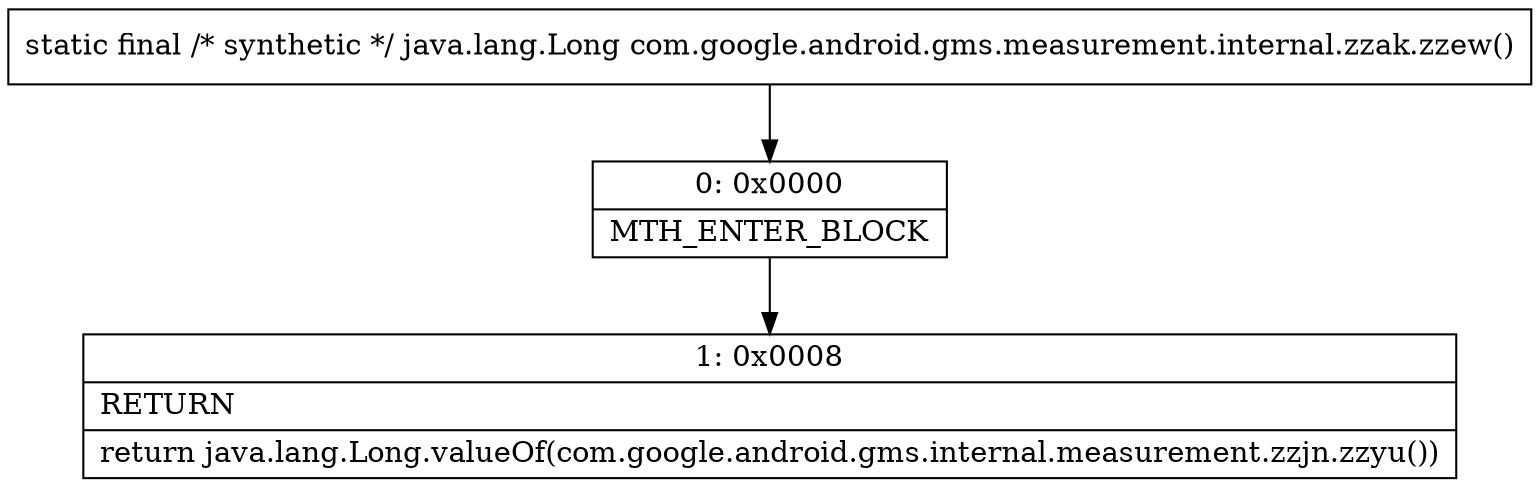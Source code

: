 digraph "CFG forcom.google.android.gms.measurement.internal.zzak.zzew()Ljava\/lang\/Long;" {
Node_0 [shape=record,label="{0\:\ 0x0000|MTH_ENTER_BLOCK\l}"];
Node_1 [shape=record,label="{1\:\ 0x0008|RETURN\l|return java.lang.Long.valueOf(com.google.android.gms.internal.measurement.zzjn.zzyu())\l}"];
MethodNode[shape=record,label="{static final \/* synthetic *\/ java.lang.Long com.google.android.gms.measurement.internal.zzak.zzew() }"];
MethodNode -> Node_0;
Node_0 -> Node_1;
}


